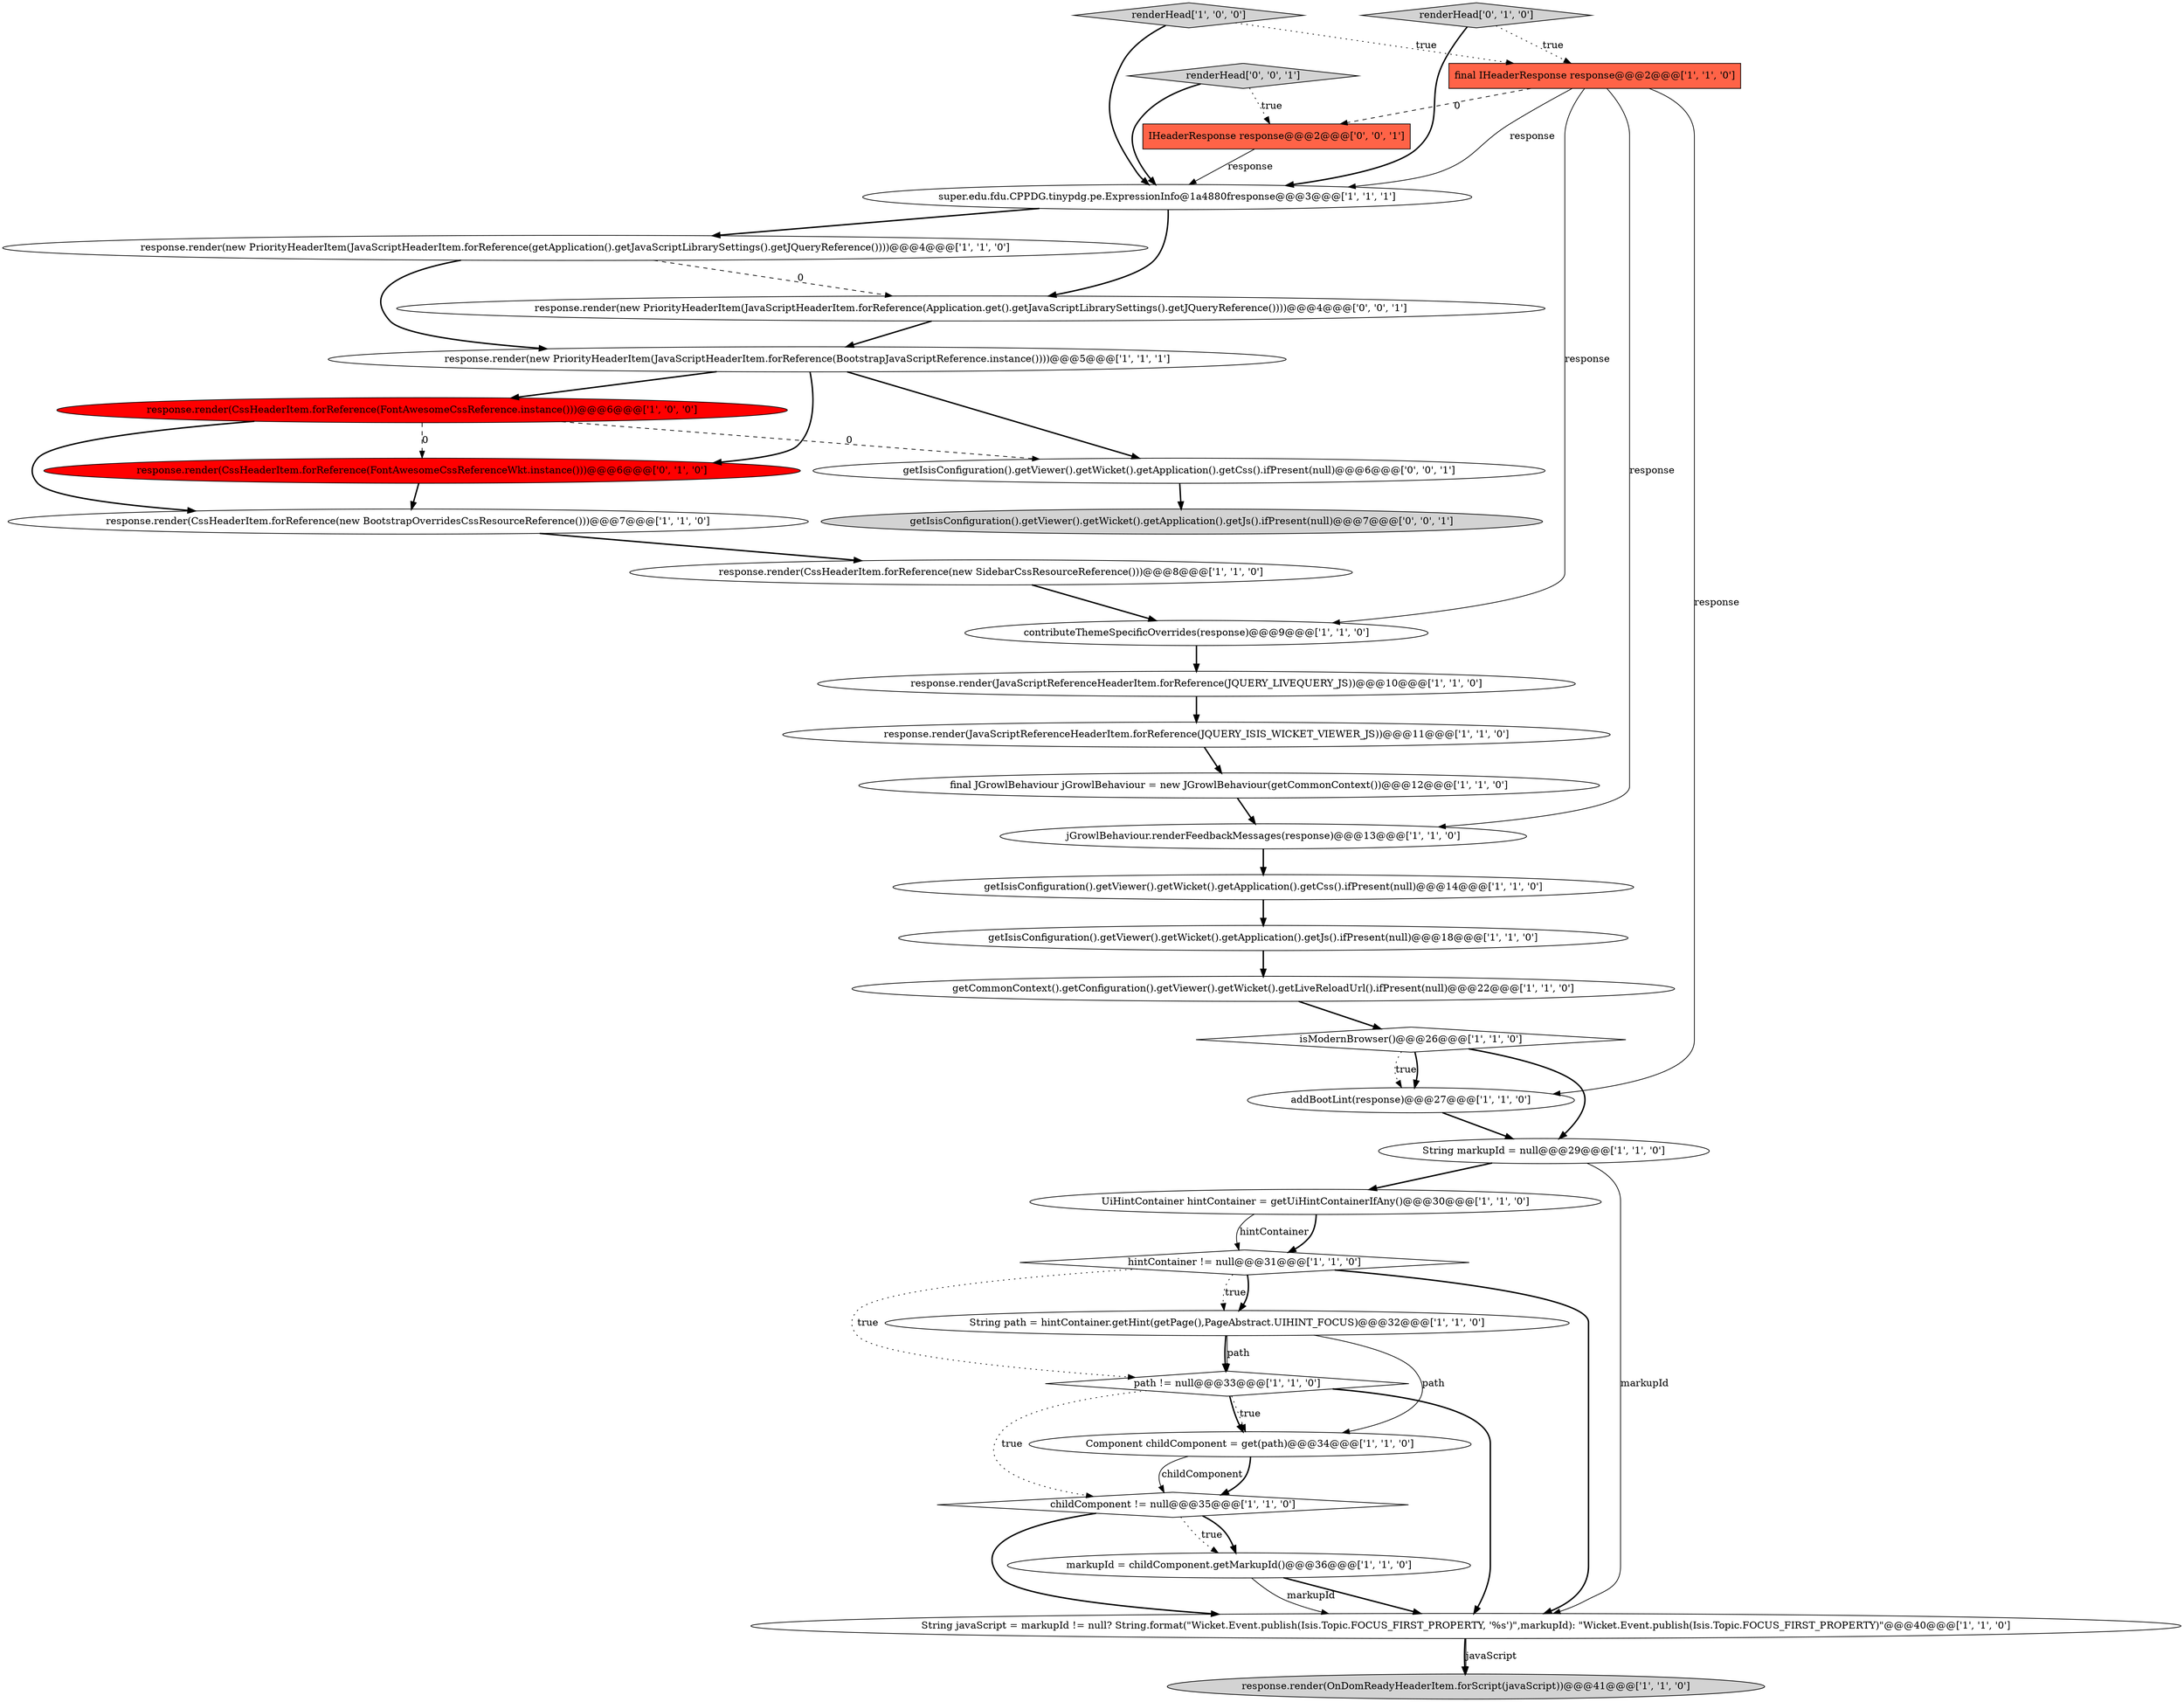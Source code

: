 digraph {
3 [style = filled, label = "getIsisConfiguration().getViewer().getWicket().getApplication().getCss().ifPresent(null)@@@14@@@['1', '1', '0']", fillcolor = white, shape = ellipse image = "AAA0AAABBB1BBB"];
17 [style = filled, label = "markupId = childComponent.getMarkupId()@@@36@@@['1', '1', '0']", fillcolor = white, shape = ellipse image = "AAA0AAABBB1BBB"];
11 [style = filled, label = "childComponent != null@@@35@@@['1', '1', '0']", fillcolor = white, shape = diamond image = "AAA0AAABBB1BBB"];
22 [style = filled, label = "super.edu.fdu.CPPDG.tinypdg.pe.ExpressionInfo@1a4880fresponse@@@3@@@['1', '1', '1']", fillcolor = white, shape = ellipse image = "AAA0AAABBB1BBB"];
7 [style = filled, label = "renderHead['1', '0', '0']", fillcolor = lightgray, shape = diamond image = "AAA0AAABBB1BBB"];
0 [style = filled, label = "isModernBrowser()@@@26@@@['1', '1', '0']", fillcolor = white, shape = diamond image = "AAA0AAABBB1BBB"];
29 [style = filled, label = "response.render(CssHeaderItem.forReference(FontAwesomeCssReferenceWkt.instance()))@@@6@@@['0', '1', '0']", fillcolor = red, shape = ellipse image = "AAA1AAABBB2BBB"];
1 [style = filled, label = "String markupId = null@@@29@@@['1', '1', '0']", fillcolor = white, shape = ellipse image = "AAA0AAABBB1BBB"];
4 [style = filled, label = "Component childComponent = get(path)@@@34@@@['1', '1', '0']", fillcolor = white, shape = ellipse image = "AAA0AAABBB1BBB"];
26 [style = filled, label = "response.render(new PriorityHeaderItem(JavaScriptHeaderItem.forReference(getApplication().getJavaScriptLibrarySettings().getJQueryReference())))@@@4@@@['1', '1', '0']", fillcolor = white, shape = ellipse image = "AAA0AAABBB1BBB"];
34 [style = filled, label = "getIsisConfiguration().getViewer().getWicket().getApplication().getJs().ifPresent(null)@@@7@@@['0', '0', '1']", fillcolor = lightgray, shape = ellipse image = "AAA0AAABBB3BBB"];
14 [style = filled, label = "hintContainer != null@@@31@@@['1', '1', '0']", fillcolor = white, shape = diamond image = "AAA0AAABBB1BBB"];
12 [style = filled, label = "String path = hintContainer.getHint(getPage(),PageAbstract.UIHINT_FOCUS)@@@32@@@['1', '1', '0']", fillcolor = white, shape = ellipse image = "AAA0AAABBB1BBB"];
9 [style = filled, label = "String javaScript = markupId != null? String.format(\"Wicket.Event.publish(Isis.Topic.FOCUS_FIRST_PROPERTY, '%s')\",markupId): \"Wicket.Event.publish(Isis.Topic.FOCUS_FIRST_PROPERTY)\"@@@40@@@['1', '1', '0']", fillcolor = white, shape = ellipse image = "AAA0AAABBB1BBB"];
23 [style = filled, label = "getIsisConfiguration().getViewer().getWicket().getApplication().getJs().ifPresent(null)@@@18@@@['1', '1', '0']", fillcolor = white, shape = ellipse image = "AAA0AAABBB1BBB"];
28 [style = filled, label = "renderHead['0', '1', '0']", fillcolor = lightgray, shape = diamond image = "AAA0AAABBB2BBB"];
15 [style = filled, label = "response.render(JavaScriptReferenceHeaderItem.forReference(JQUERY_LIVEQUERY_JS))@@@10@@@['1', '1', '0']", fillcolor = white, shape = ellipse image = "AAA0AAABBB1BBB"];
24 [style = filled, label = "final JGrowlBehaviour jGrowlBehaviour = new JGrowlBehaviour(getCommonContext())@@@12@@@['1', '1', '0']", fillcolor = white, shape = ellipse image = "AAA0AAABBB1BBB"];
32 [style = filled, label = "renderHead['0', '0', '1']", fillcolor = lightgray, shape = diamond image = "AAA0AAABBB3BBB"];
27 [style = filled, label = "final IHeaderResponse response@@@2@@@['1', '1', '0']", fillcolor = tomato, shape = box image = "AAA0AAABBB1BBB"];
13 [style = filled, label = "jGrowlBehaviour.renderFeedbackMessages(response)@@@13@@@['1', '1', '0']", fillcolor = white, shape = ellipse image = "AAA0AAABBB1BBB"];
2 [style = filled, label = "response.render(OnDomReadyHeaderItem.forScript(javaScript))@@@41@@@['1', '1', '0']", fillcolor = lightgray, shape = ellipse image = "AAA0AAABBB1BBB"];
21 [style = filled, label = "contributeThemeSpecificOverrides(response)@@@9@@@['1', '1', '0']", fillcolor = white, shape = ellipse image = "AAA0AAABBB1BBB"];
10 [style = filled, label = "response.render(new PriorityHeaderItem(JavaScriptHeaderItem.forReference(BootstrapJavaScriptReference.instance())))@@@5@@@['1', '1', '1']", fillcolor = white, shape = ellipse image = "AAA0AAABBB1BBB"];
18 [style = filled, label = "response.render(CssHeaderItem.forReference(new SidebarCssResourceReference()))@@@8@@@['1', '1', '0']", fillcolor = white, shape = ellipse image = "AAA0AAABBB1BBB"];
8 [style = filled, label = "getCommonContext().getConfiguration().getViewer().getWicket().getLiveReloadUrl().ifPresent(null)@@@22@@@['1', '1', '0']", fillcolor = white, shape = ellipse image = "AAA0AAABBB1BBB"];
6 [style = filled, label = "response.render(CssHeaderItem.forReference(new BootstrapOverridesCssResourceReference()))@@@7@@@['1', '1', '0']", fillcolor = white, shape = ellipse image = "AAA0AAABBB1BBB"];
33 [style = filled, label = "IHeaderResponse response@@@2@@@['0', '0', '1']", fillcolor = tomato, shape = box image = "AAA0AAABBB3BBB"];
19 [style = filled, label = "response.render(JavaScriptReferenceHeaderItem.forReference(JQUERY_ISIS_WICKET_VIEWER_JS))@@@11@@@['1', '1', '0']", fillcolor = white, shape = ellipse image = "AAA0AAABBB1BBB"];
25 [style = filled, label = "addBootLint(response)@@@27@@@['1', '1', '0']", fillcolor = white, shape = ellipse image = "AAA0AAABBB1BBB"];
31 [style = filled, label = "response.render(new PriorityHeaderItem(JavaScriptHeaderItem.forReference(Application.get().getJavaScriptLibrarySettings().getJQueryReference())))@@@4@@@['0', '0', '1']", fillcolor = white, shape = ellipse image = "AAA0AAABBB3BBB"];
20 [style = filled, label = "response.render(CssHeaderItem.forReference(FontAwesomeCssReference.instance()))@@@6@@@['1', '0', '0']", fillcolor = red, shape = ellipse image = "AAA1AAABBB1BBB"];
30 [style = filled, label = "getIsisConfiguration().getViewer().getWicket().getApplication().getCss().ifPresent(null)@@@6@@@['0', '0', '1']", fillcolor = white, shape = ellipse image = "AAA0AAABBB3BBB"];
5 [style = filled, label = "UiHintContainer hintContainer = getUiHintContainerIfAny()@@@30@@@['1', '1', '0']", fillcolor = white, shape = ellipse image = "AAA0AAABBB1BBB"];
16 [style = filled, label = "path != null@@@33@@@['1', '1', '0']", fillcolor = white, shape = diamond image = "AAA0AAABBB1BBB"];
1->5 [style = bold, label=""];
22->26 [style = bold, label=""];
32->22 [style = bold, label=""];
10->20 [style = bold, label=""];
25->1 [style = bold, label=""];
14->12 [style = dotted, label="true"];
26->10 [style = bold, label=""];
9->2 [style = bold, label=""];
6->18 [style = bold, label=""];
27->25 [style = solid, label="response"];
5->14 [style = solid, label="hintContainer"];
21->15 [style = bold, label=""];
17->9 [style = bold, label=""];
11->17 [style = dotted, label="true"];
22->31 [style = bold, label=""];
30->34 [style = bold, label=""];
12->16 [style = bold, label=""];
20->6 [style = bold, label=""];
5->14 [style = bold, label=""];
1->9 [style = solid, label="markupId"];
15->19 [style = bold, label=""];
23->8 [style = bold, label=""];
11->9 [style = bold, label=""];
0->25 [style = dotted, label="true"];
16->4 [style = dotted, label="true"];
27->21 [style = solid, label="response"];
32->33 [style = dotted, label="true"];
20->29 [style = dashed, label="0"];
12->16 [style = solid, label="path"];
19->24 [style = bold, label=""];
17->9 [style = solid, label="markupId"];
8->0 [style = bold, label=""];
33->22 [style = solid, label="response"];
14->16 [style = dotted, label="true"];
7->22 [style = bold, label=""];
12->4 [style = solid, label="path"];
3->23 [style = bold, label=""];
29->6 [style = bold, label=""];
13->3 [style = bold, label=""];
10->29 [style = bold, label=""];
9->2 [style = solid, label="javaScript"];
0->25 [style = bold, label=""];
31->10 [style = bold, label=""];
0->1 [style = bold, label=""];
14->12 [style = bold, label=""];
20->30 [style = dashed, label="0"];
27->13 [style = solid, label="response"];
7->27 [style = dotted, label="true"];
27->22 [style = solid, label="response"];
11->17 [style = bold, label=""];
26->31 [style = dashed, label="0"];
14->9 [style = bold, label=""];
4->11 [style = solid, label="childComponent"];
28->27 [style = dotted, label="true"];
18->21 [style = bold, label=""];
16->4 [style = bold, label=""];
4->11 [style = bold, label=""];
16->11 [style = dotted, label="true"];
10->30 [style = bold, label=""];
27->33 [style = dashed, label="0"];
16->9 [style = bold, label=""];
28->22 [style = bold, label=""];
24->13 [style = bold, label=""];
}
